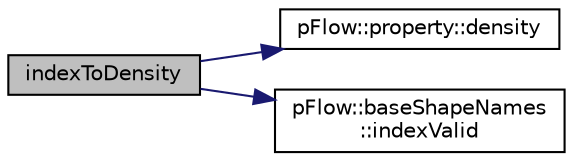 digraph "indexToDensity"
{
 // LATEX_PDF_SIZE
  edge [fontname="Helvetica",fontsize="10",labelfontname="Helvetica",labelfontsize="10"];
  node [fontname="Helvetica",fontsize="10",shape=record];
  rankdir="LR";
  Node1 [label="indexToDensity",height=0.2,width=0.4,color="black", fillcolor="grey75", style="filled", fontcolor="black",tooltip=" "];
  Node1 -> Node2 [color="midnightblue",fontsize="10",style="solid",fontname="Helvetica"];
  Node2 [label="pFlow::property::density",height=0.2,width=0.4,color="black", fillcolor="white", style="filled",URL="$classpFlow_1_1property.html#a88776ce7e066f6b5fbf5238545881f0b",tooltip="Return density of material i."];
  Node1 -> Node3 [color="midnightblue",fontsize="10",style="solid",fontname="Helvetica"];
  Node3 [label="pFlow::baseShapeNames\l::indexValid",height=0.2,width=0.4,color="black", fillcolor="white", style="filled",URL="$classpFlow_1_1baseShapeNames.html#ab82377f3945e8a827426fe97b3cfab26",tooltip=" "];
}
